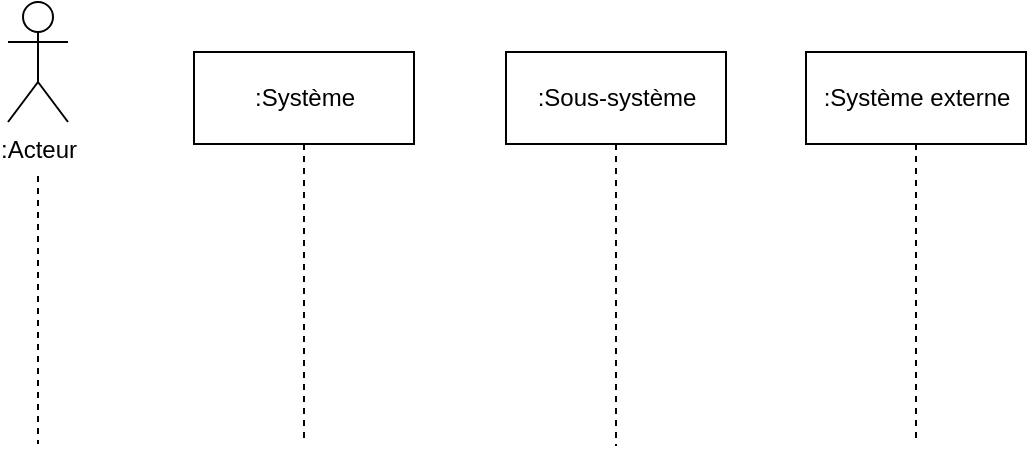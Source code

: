 <mxfile version="15.7.3" type="device" pages="8"><diagram id="rrNJGFqsS7b2tV4srJZh" name="Element"><mxGraphModel dx="1408" dy="851" grid="0" gridSize="10" guides="1" tooltips="1" connect="1" arrows="1" fold="1" page="1" pageScale="1" pageWidth="1100" pageHeight="850" math="0" shadow="0"><root><mxCell id="0"/><mxCell id="1" parent="0"/><mxCell id="_Vzqo74rmZLd04YoxFz_-9" style="edgeStyle=orthogonalEdgeStyle;rounded=0;orthogonalLoop=1;jettySize=auto;html=1;dashed=1;endArrow=none;endFill=0;" parent="1" edge="1"><mxGeometry relative="1" as="geometry"><mxPoint x="342" y="323" as="targetPoint"/><mxPoint x="342" y="189" as="sourcePoint"/></mxGeometry></mxCell><mxCell id="_Vzqo74rmZLd04YoxFz_-1" value=":Acteur" style="shape=umlActor;verticalLabelPosition=bottom;verticalAlign=top;html=1;" parent="1" vertex="1"><mxGeometry x="327" y="102" width="30" height="60" as="geometry"/></mxCell><mxCell id="_Vzqo74rmZLd04YoxFz_-6" style="edgeStyle=orthogonalEdgeStyle;rounded=0;orthogonalLoop=1;jettySize=auto;html=1;exitX=0.5;exitY=1;exitDx=0;exitDy=0;dashed=1;endArrow=none;endFill=0;" parent="1" source="_Vzqo74rmZLd04YoxFz_-2" edge="1"><mxGeometry relative="1" as="geometry"><mxPoint x="475" y="323" as="targetPoint"/></mxGeometry></mxCell><mxCell id="_Vzqo74rmZLd04YoxFz_-2" value=":Système" style="text;html=1;align=center;verticalAlign=middle;dashed=0;fillColor=#ffffff;strokeColor=#000000;" parent="1" vertex="1"><mxGeometry x="420" y="127" width="110" height="46" as="geometry"/></mxCell><mxCell id="_Vzqo74rmZLd04YoxFz_-7" style="edgeStyle=orthogonalEdgeStyle;rounded=0;orthogonalLoop=1;jettySize=auto;html=1;exitX=0.5;exitY=1;exitDx=0;exitDy=0;dashed=1;endArrow=none;endFill=0;" parent="1" source="_Vzqo74rmZLd04YoxFz_-3" edge="1"><mxGeometry relative="1" as="geometry"><mxPoint x="631" y="324" as="targetPoint"/></mxGeometry></mxCell><mxCell id="_Vzqo74rmZLd04YoxFz_-3" value=":Sous-système" style="text;html=1;align=center;verticalAlign=middle;dashed=0;fillColor=#ffffff;strokeColor=#000000;" parent="1" vertex="1"><mxGeometry x="576" y="127" width="110" height="46" as="geometry"/></mxCell><mxCell id="_Vzqo74rmZLd04YoxFz_-8" style="edgeStyle=orthogonalEdgeStyle;rounded=0;orthogonalLoop=1;jettySize=auto;html=1;exitX=0.5;exitY=1;exitDx=0;exitDy=0;dashed=1;endArrow=none;endFill=0;" parent="1" source="_Vzqo74rmZLd04YoxFz_-5" edge="1"><mxGeometry relative="1" as="geometry"><mxPoint x="781" y="323" as="targetPoint"/></mxGeometry></mxCell><mxCell id="_Vzqo74rmZLd04YoxFz_-5" value=":Système externe" style="text;html=1;align=center;verticalAlign=middle;dashed=0;fillColor=#ffffff;strokeColor=#000000;" parent="1" vertex="1"><mxGeometry x="726" y="127" width="110" height="46" as="geometry"/></mxCell></root></mxGraphModel></diagram><diagram id="vi7npZ1MmdhFOaI2sKDx" name="Message"><mxGraphModel dx="1408" dy="851" grid="0" gridSize="10" guides="1" tooltips="1" connect="1" arrows="1" fold="1" page="0" pageScale="1" pageWidth="1100" pageHeight="850" math="0" shadow="0"><root><mxCell id="8NBHGJzCpszGIr22hfyo-0"/><mxCell id="8NBHGJzCpszGIr22hfyo-1" parent="8NBHGJzCpszGIr22hfyo-0"/><mxCell id="qWEQYnPdvlqcHUfhzQ5u-0" style="edgeStyle=orthogonalEdgeStyle;rounded=0;orthogonalLoop=1;jettySize=auto;html=1;dashed=1;endArrow=none;endFill=0;" parent="8NBHGJzCpszGIr22hfyo-1" edge="1"><mxGeometry relative="1" as="geometry"><mxPoint x="342" y="323" as="targetPoint"/><mxPoint x="342" y="189" as="sourcePoint"/></mxGeometry></mxCell><mxCell id="qWEQYnPdvlqcHUfhzQ5u-1" value=":Acteur" style="shape=umlActor;verticalLabelPosition=bottom;verticalAlign=top;html=1;" parent="8NBHGJzCpszGIr22hfyo-1" vertex="1"><mxGeometry x="327" y="102" width="30" height="60" as="geometry"/></mxCell><mxCell id="qWEQYnPdvlqcHUfhzQ5u-2" style="edgeStyle=orthogonalEdgeStyle;rounded=0;orthogonalLoop=1;jettySize=auto;html=1;exitX=0.5;exitY=1;exitDx=0;exitDy=0;dashed=1;endArrow=none;endFill=0;" parent="8NBHGJzCpszGIr22hfyo-1" source="qWEQYnPdvlqcHUfhzQ5u-3" edge="1"><mxGeometry relative="1" as="geometry"><mxPoint x="568" y="323" as="targetPoint"/></mxGeometry></mxCell><mxCell id="qWEQYnPdvlqcHUfhzQ5u-3" value=":Système" style="text;html=1;align=center;verticalAlign=middle;dashed=0;fillColor=#ffffff;strokeColor=#000000;" parent="8NBHGJzCpszGIr22hfyo-1" vertex="1"><mxGeometry x="513" y="127" width="110" height="46" as="geometry"/></mxCell><mxCell id="qWEQYnPdvlqcHUfhzQ5u-4" value="Message" style="endArrow=block;html=1;rounded=0;endFill=1;" parent="8NBHGJzCpszGIr22hfyo-1" edge="1"><mxGeometry x="-0.007" y="10" width="50" height="50" relative="1" as="geometry"><mxPoint x="341" y="217" as="sourcePoint"/><mxPoint x="567" y="217" as="targetPoint"/><mxPoint as="offset"/></mxGeometry></mxCell><mxCell id="qWEQYnPdvlqcHUfhzQ5u-5" value="Réponse" style="endArrow=none;html=1;rounded=0;endFill=0;startArrow=block;startFill=1;dashed=1;" parent="8NBHGJzCpszGIr22hfyo-1" edge="1"><mxGeometry x="-0.007" y="10" width="50" height="50" relative="1" as="geometry"><mxPoint x="342" y="257" as="sourcePoint"/><mxPoint x="567" y="257" as="targetPoint"/><mxPoint as="offset"/></mxGeometry></mxCell><mxCell id="k5OZ2z4VfpC-6ckFjuth-0" value="Message(1er parametre, 2e parametre)" style="endArrow=block;html=1;rounded=0;endFill=1;" parent="8NBHGJzCpszGIr22hfyo-1" edge="1"><mxGeometry x="-0.007" y="10" width="50" height="50" relative="1" as="geometry"><mxPoint x="341" y="290" as="sourcePoint"/><mxPoint x="566" y="290" as="targetPoint"/><mxPoint as="offset"/></mxGeometry></mxCell></root></mxGraphModel></diagram><diagram id="YWoa4KDc0cC2AsCDcSTu" name="Blocs"><mxGraphModel dx="1408" dy="851" grid="0" gridSize="10" guides="1" tooltips="1" connect="1" arrows="1" fold="1" page="0" pageScale="1" pageWidth="1100" pageHeight="850" math="0" shadow="0"><root><mxCell id="J5U1Br-Rd197gFUPJFLr-0"/><mxCell id="J5U1Br-Rd197gFUPJFLr-1" parent="J5U1Br-Rd197gFUPJFLr-0"/><mxCell id="VJT4EgL7QDTrJN-b4uyU-7" value="&lt;b&gt;Nom du bloc&lt;/b&gt;" style="shape=umlFrame;tabWidth=110;tabHeight=30;tabPosition=left;html=1;boundedLbl=1;labelInHeader=1;width=90;height=30;align=left;" parent="J5U1Br-Rd197gFUPJFLr-1" vertex="1"><mxGeometry x="227" y="224" width="439" height="153" as="geometry"/></mxCell><mxCell id="VJT4EgL7QDTrJN-b4uyU-8" value="[information]" style="text" parent="VJT4EgL7QDTrJN-b4uyU-7" vertex="1"><mxGeometry width="100" height="20" relative="1" as="geometry"><mxPoint x="20" y="40" as="offset"/></mxGeometry></mxCell><mxCell id="VJT4EgL7QDTrJN-b4uyU-9" value="[information]" style="line;strokeWidth=1;dashed=1;labelPosition=center;verticalLabelPosition=bottom;align=left;verticalAlign=top;spacingLeft=20;spacingTop=15;" parent="VJT4EgL7QDTrJN-b4uyU-7" vertex="1"><mxGeometry y="89" width="439" height="6.12" as="geometry"/></mxCell><mxCell id="VJT4EgL7QDTrJN-b4uyU-6" value="Message de la zone 2" style="endArrow=block;html=1;rounded=0;endFill=1;" parent="VJT4EgL7QDTrJN-b4uyU-7" edge="1"><mxGeometry x="-0.007" y="10" width="50" height="50" relative="1" as="geometry"><mxPoint x="143.272" y="128.003" as="sourcePoint"/><mxPoint x="349.914" y="128.003" as="targetPoint"/><mxPoint as="offset"/></mxGeometry></mxCell><mxCell id="VJT4EgL7QDTrJN-b4uyU-0" style="edgeStyle=orthogonalEdgeStyle;rounded=0;orthogonalLoop=1;jettySize=auto;html=1;dashed=1;endArrow=none;endFill=0;" parent="J5U1Br-Rd197gFUPJFLr-1" edge="1"><mxGeometry relative="1" as="geometry"><mxPoint x="342" y="475" as="targetPoint"/><mxPoint x="342" y="189" as="sourcePoint"/></mxGeometry></mxCell><mxCell id="VJT4EgL7QDTrJN-b4uyU-1" value=":Acteur" style="shape=umlActor;verticalLabelPosition=bottom;verticalAlign=top;html=1;" parent="J5U1Br-Rd197gFUPJFLr-1" vertex="1"><mxGeometry x="327" y="102" width="30" height="60" as="geometry"/></mxCell><mxCell id="VJT4EgL7QDTrJN-b4uyU-2" style="edgeStyle=orthogonalEdgeStyle;rounded=0;orthogonalLoop=1;jettySize=auto;html=1;exitX=0.5;exitY=1;exitDx=0;exitDy=0;dashed=1;endArrow=none;endFill=0;" parent="J5U1Br-Rd197gFUPJFLr-1" source="VJT4EgL7QDTrJN-b4uyU-3" edge="1"><mxGeometry relative="1" as="geometry"><mxPoint x="568" y="477" as="targetPoint"/></mxGeometry></mxCell><mxCell id="VJT4EgL7QDTrJN-b4uyU-3" value=":Système" style="text;html=1;align=center;verticalAlign=middle;dashed=0;fillColor=#ffffff;strokeColor=#000000;" parent="J5U1Br-Rd197gFUPJFLr-1" vertex="1"><mxGeometry x="513" y="127" width="110" height="46" as="geometry"/></mxCell><mxCell id="VJT4EgL7QDTrJN-b4uyU-5" value="Réponse" style="endArrow=none;html=1;rounded=0;endFill=0;startArrow=block;startFill=1;dashed=1;" parent="J5U1Br-Rd197gFUPJFLr-1" edge="1"><mxGeometry x="-0.007" y="10" width="50" height="50" relative="1" as="geometry"><mxPoint x="343" y="296" as="sourcePoint"/><mxPoint x="568" y="296" as="targetPoint"/><mxPoint as="offset"/></mxGeometry></mxCell><mxCell id="VJT4EgL7QDTrJN-b4uyU-4" value="Message de la zone 1" style="endArrow=block;html=1;rounded=0;endFill=1;" parent="J5U1Br-Rd197gFUPJFLr-1" edge="1"><mxGeometry x="-0.007" y="10" width="50" height="50" relative="1" as="geometry"><mxPoint x="342" y="256" as="sourcePoint"/><mxPoint x="568" y="256" as="targetPoint"/><mxPoint as="offset"/></mxGeometry></mxCell><mxCell id="VJT4EgL7QDTrJN-b4uyU-11" value="Message avant le bloc" style="endArrow=block;html=1;rounded=0;endFill=1;" parent="J5U1Br-Rd197gFUPJFLr-1" edge="1"><mxGeometry x="-0.007" y="10" width="50" height="50" relative="1" as="geometry"><mxPoint x="343" y="212" as="sourcePoint"/><mxPoint x="569" y="212" as="targetPoint"/><mxPoint as="offset"/></mxGeometry></mxCell><mxCell id="VJT4EgL7QDTrJN-b4uyU-12" value="Message après le bloc" style="endArrow=block;html=1;rounded=0;endFill=1;" parent="J5U1Br-Rd197gFUPJFLr-1" edge="1"><mxGeometry x="-0.007" y="10" width="50" height="50" relative="1" as="geometry"><mxPoint x="343" y="453" as="sourcePoint"/><mxPoint x="569" y="453" as="targetPoint"/><mxPoint as="offset"/></mxGeometry></mxCell><mxCell id="yxIfuLyOEllowjLGS8UM-0" value="&lt;b&gt;DSS : nom du diagramme&lt;/b&gt;" style="shape=umlFrame;whiteSpace=wrap;html=1;width=163;height=27;boundedLbl=1;verticalAlign=middle;align=left;spacingLeft=5;" vertex="1" parent="J5U1Br-Rd197gFUPJFLr-1"><mxGeometry x="194" y="68" width="516" height="449" as="geometry"/></mxCell></root></mxGraphModel></diagram><diagram id="7xaiq7jNcfYmQJx_UmgE" name="Types de bloc"><mxGraphModel dx="1408" dy="451" grid="0" gridSize="10" guides="1" tooltips="1" connect="1" arrows="1" fold="0" page="0" pageScale="1" pageWidth="1100" pageHeight="850" math="0" shadow="0"><root><mxCell id="be6HkuL43OtbXb6LRS4N-0"/><mxCell id="be6HkuL43OtbXb6LRS4N-1" parent="be6HkuL43OtbXb6LRS4N-0"/><mxCell id="be6HkuL43OtbXb6LRS4N-2" value="&lt;b&gt;opt&lt;/b&gt;" style="shape=umlFrame;tabWidth=110;tabHeight=30;tabPosition=left;html=1;boundedLbl=1;labelInHeader=1;width=46;height=30;align=left;" parent="be6HkuL43OtbXb6LRS4N-1" vertex="1"><mxGeometry x="309" y="430" width="290" height="102" as="geometry"/></mxCell><mxCell id="be6HkuL43OtbXb6LRS4N-3" value="[condition de garde]" style="text;align=left;" parent="be6HkuL43OtbXb6LRS4N-2" vertex="1"><mxGeometry width="100" height="20" relative="1" as="geometry"><mxPoint x="20" y="40" as="offset"/></mxGeometry></mxCell><mxCell id="be6HkuL43OtbXb6LRS4N-5" value="&lt;b&gt;loop&lt;/b&gt;" style="shape=umlFrame;tabWidth=110;tabHeight=30;tabPosition=left;html=1;boundedLbl=1;labelInHeader=1;width=57;height=30;align=left;" parent="be6HkuL43OtbXb6LRS4N-1" vertex="1"><mxGeometry x="309" y="560" width="290" height="102" as="geometry"/></mxCell><mxCell id="be6HkuL43OtbXb6LRS4N-6" value="[boucle tant que condition vrai]" style="text;align=left;" parent="be6HkuL43OtbXb6LRS4N-5" vertex="1"><mxGeometry width="100" height="20" relative="1" as="geometry"><mxPoint x="20" y="40" as="offset"/></mxGeometry></mxCell><mxCell id="be6HkuL43OtbXb6LRS4N-7" value="alt" style="shape=umlFrame;tabWidth=110;tabHeight=30;tabPosition=left;html=1;boundedLbl=1;labelInHeader=1;width=35;height=30;align=left;container=1;fontStyle=1" parent="be6HkuL43OtbXb6LRS4N-1" vertex="1"><mxGeometry x="674" y="430" width="290" height="231" as="geometry"/></mxCell><mxCell id="be6HkuL43OtbXb6LRS4N-8" value="[condition bloc 1]" style="text;align=left;" parent="be6HkuL43OtbXb6LRS4N-7" vertex="1"><mxGeometry width="100" height="20" relative="1" as="geometry"><mxPoint x="20" y="40" as="offset"/></mxGeometry></mxCell><mxCell id="be6HkuL43OtbXb6LRS4N-9" value="[condition bloc 2]" style="line;strokeWidth=1;dashed=1;labelPosition=center;verticalLabelPosition=bottom;align=left;verticalAlign=top;spacingLeft=20;spacingTop=15;" parent="be6HkuL43OtbXb6LRS4N-7" vertex="1"><mxGeometry y="115.5" width="290" height="9.24" as="geometry"/></mxCell></root></mxGraphModel></diagram><diagram id="oUWBj-D0kA4ReJLFhHsv" name="Exemple-simple"><mxGraphModel dx="1408" dy="851" grid="0" gridSize="10" guides="1" tooltips="1" connect="1" arrows="1" fold="1" page="0" pageScale="1" pageWidth="1100" pageHeight="850" math="0" shadow="0"><root><mxCell id="-73GIY_OPriFikSxb9F1-0"/><mxCell id="-73GIY_OPriFikSxb9F1-1" parent="-73GIY_OPriFikSxb9F1-0"/><mxCell id="gFt1emSEp8WBzmec2PT3-0" style="edgeStyle=orthogonalEdgeStyle;rounded=0;orthogonalLoop=1;jettySize=auto;html=1;dashed=1;endArrow=none;endFill=0;" parent="-73GIY_OPriFikSxb9F1-1" edge="1"><mxGeometry relative="1" as="geometry"><mxPoint x="342" y="416" as="targetPoint"/><mxPoint x="342" y="189" as="sourcePoint"/></mxGeometry></mxCell><mxCell id="gFt1emSEp8WBzmec2PT3-1" value=":Personne étudiante" style="shape=umlActor;verticalLabelPosition=bottom;verticalAlign=top;html=1;" parent="-73GIY_OPriFikSxb9F1-1" vertex="1"><mxGeometry x="327" y="102" width="30" height="60" as="geometry"/></mxCell><mxCell id="gFt1emSEp8WBzmec2PT3-2" style="edgeStyle=orthogonalEdgeStyle;rounded=0;orthogonalLoop=1;jettySize=auto;html=1;exitX=0.5;exitY=1;exitDx=0;exitDy=0;dashed=1;endArrow=none;endFill=0;" parent="-73GIY_OPriFikSxb9F1-1" source="gFt1emSEp8WBzmec2PT3-3" edge="1"><mxGeometry relative="1" as="geometry"><mxPoint x="562" y="419" as="targetPoint"/></mxGeometry></mxCell><mxCell id="gFt1emSEp8WBzmec2PT3-3" value=":Système de gestion &lt;br&gt;d'établisssement scolaire" style="text;html=1;align=center;verticalAlign=middle;dashed=0;fillColor=#ffffff;strokeColor=#000000;" parent="-73GIY_OPriFikSxb9F1-1" vertex="1"><mxGeometry x="493" y="127" width="138" height="46" as="geometry"/></mxCell><mxCell id="gFt1emSEp8WBzmec2PT3-5" value=":Sous-système de &lt;br&gt;messagerie" style="text;html=1;align=center;verticalAlign=middle;dashed=0;fillColor=#ffffff;strokeColor=#000000;" parent="-73GIY_OPriFikSxb9F1-1" vertex="1"><mxGeometry x="709" y="127" width="110" height="46" as="geometry"/></mxCell><mxCell id="gFt1emSEp8WBzmec2PT3-7" style="edgeStyle=orthogonalEdgeStyle;rounded=0;orthogonalLoop=1;jettySize=auto;html=1;exitX=0.5;exitY=1;exitDx=0;exitDy=0;dashed=1;endArrow=none;endFill=0;" parent="-73GIY_OPriFikSxb9F1-1" source="gFt1emSEp8WBzmec2PT3-5" edge="1"><mxGeometry relative="1" as="geometry"><mxPoint x="764" y="417" as="targetPoint"/><mxPoint x="824" y="183" as="sourcePoint"/><Array as="points"><mxPoint x="764" y="410"/></Array></mxGeometry></mxCell><mxCell id="UCfZZB4Y5d5nTEz2NOx4-0" value="Sélectionner le travail" style="endArrow=block;html=1;rounded=0;endFill=1;" parent="-73GIY_OPriFikSxb9F1-1" edge="1"><mxGeometry x="-0.007" y="10" width="50" height="50" relative="1" as="geometry"><mxPoint x="341" y="217" as="sourcePoint"/><mxPoint x="561" y="217" as="targetPoint"/><mxPoint as="offset"/></mxGeometry></mxCell><mxCell id="CT1AzZQmSbTP7QnqphhI-0" value="Formulaire de remise de travail" style="endArrow=none;html=1;rounded=0;endFill=0;startArrow=block;startFill=1;dashed=1;" parent="-73GIY_OPriFikSxb9F1-1" edge="1"><mxGeometry x="-0.007" y="10" width="50" height="50" relative="1" as="geometry"><mxPoint x="342" y="249" as="sourcePoint"/><mxPoint x="560" y="249" as="targetPoint"/><mxPoint as="offset"/></mxGeometry></mxCell><mxCell id="CT1AzZQmSbTP7QnqphhI-1" value="Téléverser le fichier (fichier a téléverser)" style="endArrow=block;html=1;rounded=0;endFill=1;" parent="-73GIY_OPriFikSxb9F1-1" edge="1"><mxGeometry x="-0.007" y="10" width="50" height="50" relative="1" as="geometry"><mxPoint x="342" y="281" as="sourcePoint"/><mxPoint x="562" y="281" as="targetPoint"/><mxPoint as="offset"/></mxGeometry></mxCell><mxCell id="CT1AzZQmSbTP7QnqphhI-2" value="Confirmation de téléversement" style="endArrow=none;html=1;rounded=0;endFill=0;startArrow=block;startFill=1;dashed=1;" parent="-73GIY_OPriFikSxb9F1-1" edge="1"><mxGeometry x="-0.007" y="10" width="50" height="50" relative="1" as="geometry"><mxPoint x="341" y="312" as="sourcePoint"/><mxPoint x="559" y="312" as="targetPoint"/><mxPoint as="offset"/></mxGeometry></mxCell><mxCell id="CT1AzZQmSbTP7QnqphhI-4" value="Remise du travail" style="endArrow=block;html=1;rounded=0;endFill=1;" parent="-73GIY_OPriFikSxb9F1-1" edge="1"><mxGeometry x="-0.007" y="10" width="50" height="50" relative="1" as="geometry"><mxPoint x="342" y="346" as="sourcePoint"/><mxPoint x="562" y="346" as="targetPoint"/><mxPoint as="offset"/></mxGeometry></mxCell><mxCell id="CT1AzZQmSbTP7QnqphhI-5" value="Envoyer courriel de confirmation" style="endArrow=block;html=1;rounded=0;endFill=1;" parent="-73GIY_OPriFikSxb9F1-1" edge="1"><mxGeometry x="-0.007" y="10" width="50" height="50" relative="1" as="geometry"><mxPoint x="563" y="371" as="sourcePoint"/><mxPoint x="765" y="371" as="targetPoint"/><mxPoint as="offset"/></mxGeometry></mxCell><mxCell id="CT1AzZQmSbTP7QnqphhI-7" value="Confirmation de la remise" style="endArrow=none;html=1;rounded=0;endFill=0;startArrow=block;startFill=1;dashed=1;" parent="-73GIY_OPriFikSxb9F1-1" edge="1"><mxGeometry x="-0.007" y="10" width="50" height="50" relative="1" as="geometry"><mxPoint x="343" y="392" as="sourcePoint"/><mxPoint x="561" y="392" as="targetPoint"/><mxPoint as="offset"/></mxGeometry></mxCell><mxCell id="CwGhxf45aJVRY4LFvYWS-0" value="&lt;b&gt;DSS : remettre un travail&lt;/b&gt;" style="shape=umlFrame;whiteSpace=wrap;html=1;width=163;height=27;boundedLbl=1;verticalAlign=middle;align=left;spacingLeft=5;" vertex="1" parent="-73GIY_OPriFikSxb9F1-1"><mxGeometry x="275" y="60" width="576" height="382" as="geometry"/></mxCell></root></mxGraphModel></diagram><diagram id="imiZfi9lCt_bhZYv2tSy" name="Exemple-complet"><mxGraphModel dx="1408" dy="851" grid="0" gridSize="10" guides="1" tooltips="1" connect="1" arrows="1" fold="1" page="1" pageScale="1" pageWidth="1100" pageHeight="850" math="0" shadow="0"><root><mxCell id="tIHbMRpofrrjLB72QbCI-0"/><mxCell id="tIHbMRpofrrjLB72QbCI-1" parent="tIHbMRpofrrjLB72QbCI-0"/><mxCell id="jU7i-fxb70bpNj1QBe8C-0" style="edgeStyle=orthogonalEdgeStyle;rounded=0;orthogonalLoop=1;jettySize=auto;html=1;dashed=1;endArrow=none;endFill=0;" parent="tIHbMRpofrrjLB72QbCI-1" edge="1"><mxGeometry relative="1" as="geometry"><mxPoint x="342" y="563" as="targetPoint"/><mxPoint x="342" y="189" as="sourcePoint"/></mxGeometry></mxCell><mxCell id="jU7i-fxb70bpNj1QBe8C-1" value=":Personne étudiante" style="shape=umlActor;verticalLabelPosition=bottom;verticalAlign=top;html=1;" parent="tIHbMRpofrrjLB72QbCI-1" vertex="1"><mxGeometry x="327" y="102" width="30" height="60" as="geometry"/></mxCell><mxCell id="jU7i-fxb70bpNj1QBe8C-2" style="edgeStyle=orthogonalEdgeStyle;rounded=0;orthogonalLoop=1;jettySize=auto;html=1;exitX=0.5;exitY=1;exitDx=0;exitDy=0;dashed=1;endArrow=none;endFill=0;" parent="tIHbMRpofrrjLB72QbCI-1" source="jU7i-fxb70bpNj1QBe8C-3" edge="1"><mxGeometry relative="1" as="geometry"><mxPoint x="562" y="565" as="targetPoint"/></mxGeometry></mxCell><mxCell id="jU7i-fxb70bpNj1QBe8C-3" value=":Système de gestion &lt;br&gt;d'établisssement scolaire" style="text;html=1;align=center;verticalAlign=middle;dashed=0;fillColor=#ffffff;strokeColor=#000000;" parent="tIHbMRpofrrjLB72QbCI-1" vertex="1"><mxGeometry x="493" y="127" width="138" height="46" as="geometry"/></mxCell><mxCell id="jU7i-fxb70bpNj1QBe8C-4" value=":Sous-système de &lt;br&gt;messagerie" style="text;html=1;align=center;verticalAlign=middle;dashed=0;fillColor=#ffffff;strokeColor=#000000;" parent="tIHbMRpofrrjLB72QbCI-1" vertex="1"><mxGeometry x="709" y="127" width="110" height="46" as="geometry"/></mxCell><mxCell id="jU7i-fxb70bpNj1QBe8C-5" style="edgeStyle=orthogonalEdgeStyle;rounded=0;orthogonalLoop=1;jettySize=auto;html=1;exitX=0.5;exitY=1;exitDx=0;exitDy=0;dashed=1;endArrow=none;endFill=0;" parent="tIHbMRpofrrjLB72QbCI-1" source="jU7i-fxb70bpNj1QBe8C-4" edge="1"><mxGeometry relative="1" as="geometry"><mxPoint x="764" y="565" as="targetPoint"/><mxPoint x="824" y="183" as="sourcePoint"/><Array as="points"><mxPoint x="764" y="410"/></Array></mxGeometry></mxCell><mxCell id="jU7i-fxb70bpNj1QBe8C-6" value="Sélectionner le travail" style="endArrow=block;html=1;rounded=0;endFill=1;" parent="tIHbMRpofrrjLB72QbCI-1" edge="1"><mxGeometry x="-0.007" y="10" width="50" height="50" relative="1" as="geometry"><mxPoint x="341" y="217" as="sourcePoint"/><mxPoint x="561" y="217" as="targetPoint"/><mxPoint as="offset"/></mxGeometry></mxCell><mxCell id="jU7i-fxb70bpNj1QBe8C-7" value="Formulaire de remise de travail" style="endArrow=none;html=1;rounded=0;endFill=0;startArrow=block;startFill=1;dashed=1;" parent="tIHbMRpofrrjLB72QbCI-1" edge="1"><mxGeometry x="-0.007" y="10" width="50" height="50" relative="1" as="geometry"><mxPoint x="342" y="249" as="sourcePoint"/><mxPoint x="560" y="249" as="targetPoint"/><mxPoint as="offset"/></mxGeometry></mxCell><mxCell id="jU7i-fxb70bpNj1QBe8C-8" value="Téléverser le fichier (fichier a téléverser)" style="endArrow=block;html=1;rounded=0;endFill=1;" parent="tIHbMRpofrrjLB72QbCI-1" edge="1"><mxGeometry x="-0.007" y="10" width="50" height="50" relative="1" as="geometry"><mxPoint x="342" y="308" as="sourcePoint"/><mxPoint x="562" y="308" as="targetPoint"/><mxPoint as="offset"/></mxGeometry></mxCell><mxCell id="jU7i-fxb70bpNj1QBe8C-9" value="Confirmation de téléversement" style="endArrow=none;html=1;rounded=0;endFill=0;startArrow=block;startFill=1;dashed=1;" parent="tIHbMRpofrrjLB72QbCI-1" edge="1"><mxGeometry x="-0.007" y="10" width="50" height="50" relative="1" as="geometry"><mxPoint x="341" y="339" as="sourcePoint"/><mxPoint x="559" y="339" as="targetPoint"/><mxPoint as="offset"/></mxGeometry></mxCell><mxCell id="jU7i-fxb70bpNj1QBe8C-10" value="Remise du travail" style="endArrow=block;html=1;rounded=0;endFill=1;" parent="tIHbMRpofrrjLB72QbCI-1" edge="1"><mxGeometry x="-0.007" y="10" width="50" height="50" relative="1" as="geometry"><mxPoint x="343" y="516" as="sourcePoint"/><mxPoint x="563" y="516" as="targetPoint"/><mxPoint as="offset"/></mxGeometry></mxCell><mxCell id="jU7i-fxb70bpNj1QBe8C-11" value="Envoyer courriel de confirmation" style="endArrow=block;html=1;rounded=0;endFill=1;" parent="tIHbMRpofrrjLB72QbCI-1" edge="1"><mxGeometry x="-0.007" y="10" width="50" height="50" relative="1" as="geometry"><mxPoint x="561" y="535" as="sourcePoint"/><mxPoint x="763" y="535" as="targetPoint"/><mxPoint as="offset"/></mxGeometry></mxCell><mxCell id="jU7i-fxb70bpNj1QBe8C-12" value="Confirmation de la remise" style="endArrow=none;html=1;rounded=0;endFill=0;startArrow=block;startFill=1;dashed=1;" parent="tIHbMRpofrrjLB72QbCI-1" edge="1"><mxGeometry x="-0.007" y="10" width="50" height="50" relative="1" as="geometry"><mxPoint x="343" y="548" as="sourcePoint"/><mxPoint x="561" y="548" as="targetPoint"/><mxPoint as="offset"/></mxGeometry></mxCell><mxCell id="jU7i-fxb70bpNj1QBe8C-13" value="&lt;b&gt;loop&lt;/b&gt;" style="shape=umlFrame;tabWidth=110;tabHeight=30;tabPosition=left;html=1;boundedLbl=1;labelInHeader=1;width=47;height=30;align=left;strokeColor=#FF3333;" parent="tIHbMRpofrrjLB72QbCI-1" vertex="1"><mxGeometry x="186" y="271" width="628" height="96" as="geometry"/></mxCell><mxCell id="jU7i-fxb70bpNj1QBe8C-14" value="[pour chaque fichier]" style="text" parent="jU7i-fxb70bpNj1QBe8C-13" vertex="1"><mxGeometry width="100" height="20" relative="1" as="geometry"><mxPoint x="20" y="40" as="offset"/></mxGeometry></mxCell><mxCell id="jU7i-fxb70bpNj1QBe8C-16" value="Atteste d'être l'auteur du travail" style="endArrow=block;html=1;rounded=0;endFill=1;" parent="tIHbMRpofrrjLB72QbCI-1" edge="1"><mxGeometry x="-0.007" y="10" width="50" height="50" relative="1" as="geometry"><mxPoint x="342" y="392" as="sourcePoint"/><mxPoint x="562" y="392" as="targetPoint"/><mxPoint as="offset"/></mxGeometry></mxCell><mxCell id="jU7i-fxb70bpNj1QBe8C-17" value="&lt;b&gt;opt&lt;/b&gt;" style="shape=umlFrame;tabWidth=110;tabHeight=30;tabPosition=left;html=1;boundedLbl=1;labelInHeader=1;width=47;height=30;align=left;strokeColor=#FF3333;" parent="tIHbMRpofrrjLB72QbCI-1" vertex="1"><mxGeometry x="186" y="403" width="628" height="87" as="geometry"/></mxCell><mxCell id="jU7i-fxb70bpNj1QBe8C-18" value="[demande lire &#10;politique plagiat]" style="text" parent="jU7i-fxb70bpNj1QBe8C-17" vertex="1"><mxGeometry width="100" height="20" relative="1" as="geometry"><mxPoint x="20" y="40" as="offset"/></mxGeometry></mxCell><mxCell id="jU7i-fxb70bpNj1QBe8C-19" value="Demande de lire la politique de plagiat" style="endArrow=block;html=1;rounded=0;endFill=1;strokeColor=#FF3333;" parent="jU7i-fxb70bpNj1QBe8C-17" edge="1"><mxGeometry x="-0.007" y="10" width="50" height="50" relative="1" as="geometry"><mxPoint x="155.0" y="30.812" as="sourcePoint"/><mxPoint x="375" y="30.812" as="targetPoint"/><mxPoint as="offset"/></mxGeometry></mxCell><mxCell id="jU7i-fxb70bpNj1QBe8C-20" value="Affiche la politique de plagiat" style="endArrow=none;html=1;rounded=0;endFill=0;startArrow=block;startFill=1;dashed=1;strokeColor=#FF3333;" parent="jU7i-fxb70bpNj1QBe8C-17" edge="1"><mxGeometry x="-0.007" y="10" width="50" height="50" relative="1" as="geometry"><mxPoint x="156.0" y="62.002" as="sourcePoint"/><mxPoint x="374" y="62.002" as="targetPoint"/><mxPoint as="offset"/></mxGeometry></mxCell><mxCell id="lL2RPeQNcTu5i1wyAStt-0" value="&lt;b&gt;DSS : remettre un travail&lt;/b&gt;" style="shape=umlFrame;whiteSpace=wrap;html=1;width=163;height=27;boundedLbl=1;verticalAlign=middle;align=left;spacingLeft=5;" vertex="1" parent="tIHbMRpofrrjLB72QbCI-1"><mxGeometry x="161" y="60" width="690" height="535" as="geometry"/></mxCell></root></mxGraphModel></diagram><diagram id="tNBVwUOs3VE5WxP8UQNu" name="pre-post"><mxGraphModel dx="1408" dy="851" grid="0" gridSize="10" guides="1" tooltips="1" connect="1" arrows="1" fold="1" page="1" pageScale="1" pageWidth="1100" pageHeight="850" math="0" shadow="0"><root><mxCell id="5fi2r2ajcqhM27Op4FQk-0"/><mxCell id="5fi2r2ajcqhM27Op4FQk-1" parent="5fi2r2ajcqhM27Op4FQk-0"/><mxCell id="avk8U5ILZ52dFR8r0-3y-0" style="edgeStyle=orthogonalEdgeStyle;rounded=0;orthogonalLoop=1;jettySize=auto;html=1;dashed=1;endArrow=none;endFill=0;" parent="5fi2r2ajcqhM27Op4FQk-1" edge="1"><mxGeometry relative="1" as="geometry"><mxPoint x="342" y="426" as="targetPoint"/><mxPoint x="342" y="189" as="sourcePoint"/></mxGeometry></mxCell><mxCell id="avk8U5ILZ52dFR8r0-3y-1" value=":Acteur" style="shape=umlActor;verticalLabelPosition=bottom;verticalAlign=top;html=1;" parent="5fi2r2ajcqhM27Op4FQk-1" vertex="1"><mxGeometry x="327" y="102" width="30" height="60" as="geometry"/></mxCell><mxCell id="avk8U5ILZ52dFR8r0-3y-2" style="edgeStyle=orthogonalEdgeStyle;rounded=0;orthogonalLoop=1;jettySize=auto;html=1;exitX=0.5;exitY=1;exitDx=0;exitDy=0;dashed=1;endArrow=none;endFill=0;startArrow=none;" parent="5fi2r2ajcqhM27Op4FQk-1" source="avk8U5ILZ52dFR8r0-3y-10" edge="1"><mxGeometry relative="1" as="geometry"><mxPoint x="568" y="428" as="targetPoint"/></mxGeometry></mxCell><mxCell id="avk8U5ILZ52dFR8r0-3y-3" value=":Système" style="text;html=1;align=center;verticalAlign=middle;dashed=0;fillColor=#ffffff;strokeColor=#000000;" parent="5fi2r2ajcqhM27Op4FQk-1" vertex="1"><mxGeometry x="513" y="127" width="110" height="46" as="geometry"/></mxCell><mxCell id="avk8U5ILZ52dFR8r0-3y-4" value="Message" style="endArrow=block;html=1;rounded=0;endFill=1;" parent="5fi2r2ajcqhM27Op4FQk-1" edge="1"><mxGeometry x="-0.007" y="10" width="50" height="50" relative="1" as="geometry"><mxPoint x="341" y="291" as="sourcePoint"/><mxPoint x="567" y="291" as="targetPoint"/><mxPoint as="offset"/></mxGeometry></mxCell><mxCell id="avk8U5ILZ52dFR8r0-3y-5" value="Réponse" style="endArrow=none;html=1;rounded=0;endFill=0;startArrow=block;startFill=1;dashed=1;" parent="5fi2r2ajcqhM27Op4FQk-1" edge="1"><mxGeometry x="-0.007" y="10" width="50" height="50" relative="1" as="geometry"><mxPoint x="342" y="331" as="sourcePoint"/><mxPoint x="567" y="331" as="targetPoint"/><mxPoint as="offset"/></mxGeometry></mxCell><mxCell id="avk8U5ILZ52dFR8r0-3y-7" value="Préconditions pour&lt;br&gt;&amp;nbsp;l'acteur" style="html=1;align=center;verticalAlign=top;rounded=1;absoluteArcSize=1;arcSize=10;dashed=0;strokeColor=#000000;" parent="5fi2r2ajcqhM27Op4FQk-1" vertex="1"><mxGeometry x="272" y="205" width="140" height="40" as="geometry"/></mxCell><mxCell id="avk8U5ILZ52dFR8r0-3y-9" value="Postconditions pour&lt;br&gt;&amp;nbsp;l'acteur" style="html=1;align=center;verticalAlign=top;rounded=1;absoluteArcSize=1;arcSize=10;dashed=0;strokeColor=#000000;" parent="5fi2r2ajcqhM27Op4FQk-1" vertex="1"><mxGeometry x="272" y="360" width="140" height="40" as="geometry"/></mxCell><mxCell id="avk8U5ILZ52dFR8r0-3y-10" value="Postconditions pour&lt;br&gt;&amp;nbsp;le système" style="html=1;align=center;verticalAlign=top;rounded=1;absoluteArcSize=1;arcSize=10;dashed=0;strokeColor=#000000;" parent="5fi2r2ajcqhM27Op4FQk-1" vertex="1"><mxGeometry x="498" y="360" width="140" height="40" as="geometry"/></mxCell><mxCell id="avk8U5ILZ52dFR8r0-3y-11" value="" style="edgeStyle=orthogonalEdgeStyle;rounded=0;orthogonalLoop=1;jettySize=auto;html=1;exitX=0.5;exitY=1;exitDx=0;exitDy=0;dashed=1;endArrow=none;endFill=0;" parent="5fi2r2ajcqhM27Op4FQk-1" source="avk8U5ILZ52dFR8r0-3y-3" target="avk8U5ILZ52dFR8r0-3y-10" edge="1"><mxGeometry relative="1" as="geometry"><mxPoint x="568" y="428" as="targetPoint"/><mxPoint x="568" y="173" as="sourcePoint"/></mxGeometry></mxCell><mxCell id="avk8U5ILZ52dFR8r0-3y-8" value="Préconditions pour&lt;br&gt;&amp;nbsp;le système" style="html=1;align=center;verticalAlign=top;rounded=1;absoluteArcSize=1;arcSize=10;dashed=0;strokeColor=#000000;" parent="5fi2r2ajcqhM27Op4FQk-1" vertex="1"><mxGeometry x="498" y="205" width="140" height="40" as="geometry"/></mxCell><mxCell id="sIgqMhgHV8GGJX--ahcD-0" value="&lt;b&gt;DSS : nom du diagramme&lt;/b&gt;" style="shape=umlFrame;whiteSpace=wrap;html=1;width=163;height=27;boundedLbl=1;verticalAlign=middle;align=left;spacingLeft=5;" vertex="1" parent="5fi2r2ajcqhM27Op4FQk-1"><mxGeometry x="243" y="61" width="467" height="396" as="geometry"/></mxCell></root></mxGraphModel></diagram><diagram id="zO9FkQMo3W7Zrd0KFa4L" name="commentaire"><mxGraphModel dx="1408" dy="851" grid="0" gridSize="10" guides="1" tooltips="1" connect="1" arrows="1" fold="1" page="1" pageScale="1" pageWidth="1100" pageHeight="850" math="0" shadow="0"><root><mxCell id="kaz9p1vHoauG9qysqGfN-0"/><mxCell id="kaz9p1vHoauG9qysqGfN-1" parent="kaz9p1vHoauG9qysqGfN-0"/><mxCell id="kaz9p1vHoauG9qysqGfN-3" style="edgeStyle=orthogonalEdgeStyle;rounded=0;orthogonalLoop=1;jettySize=auto;html=1;exitX=0;exitY=0;exitDx=120;exitDy=42.5;exitPerimeter=0;strokeColor=#000000;endArrow=none;endFill=0;dashed=1;" parent="kaz9p1vHoauG9qysqGfN-1" source="kaz9p1vHoauG9qysqGfN-2" edge="1"><mxGeometry relative="1" as="geometry"><mxPoint x="646" y="255" as="targetPoint"/></mxGeometry></mxCell><mxCell id="kaz9p1vHoauG9qysqGfN-2" value="Commentaire" style="shape=note2;boundedLbl=1;whiteSpace=wrap;html=1;size=25;verticalAlign=top;align=center;strokeColor=#000000;" parent="kaz9p1vHoauG9qysqGfN-1" vertex="1"><mxGeometry x="403" y="212" width="120" height="60" as="geometry"/></mxCell></root></mxGraphModel></diagram></mxfile>